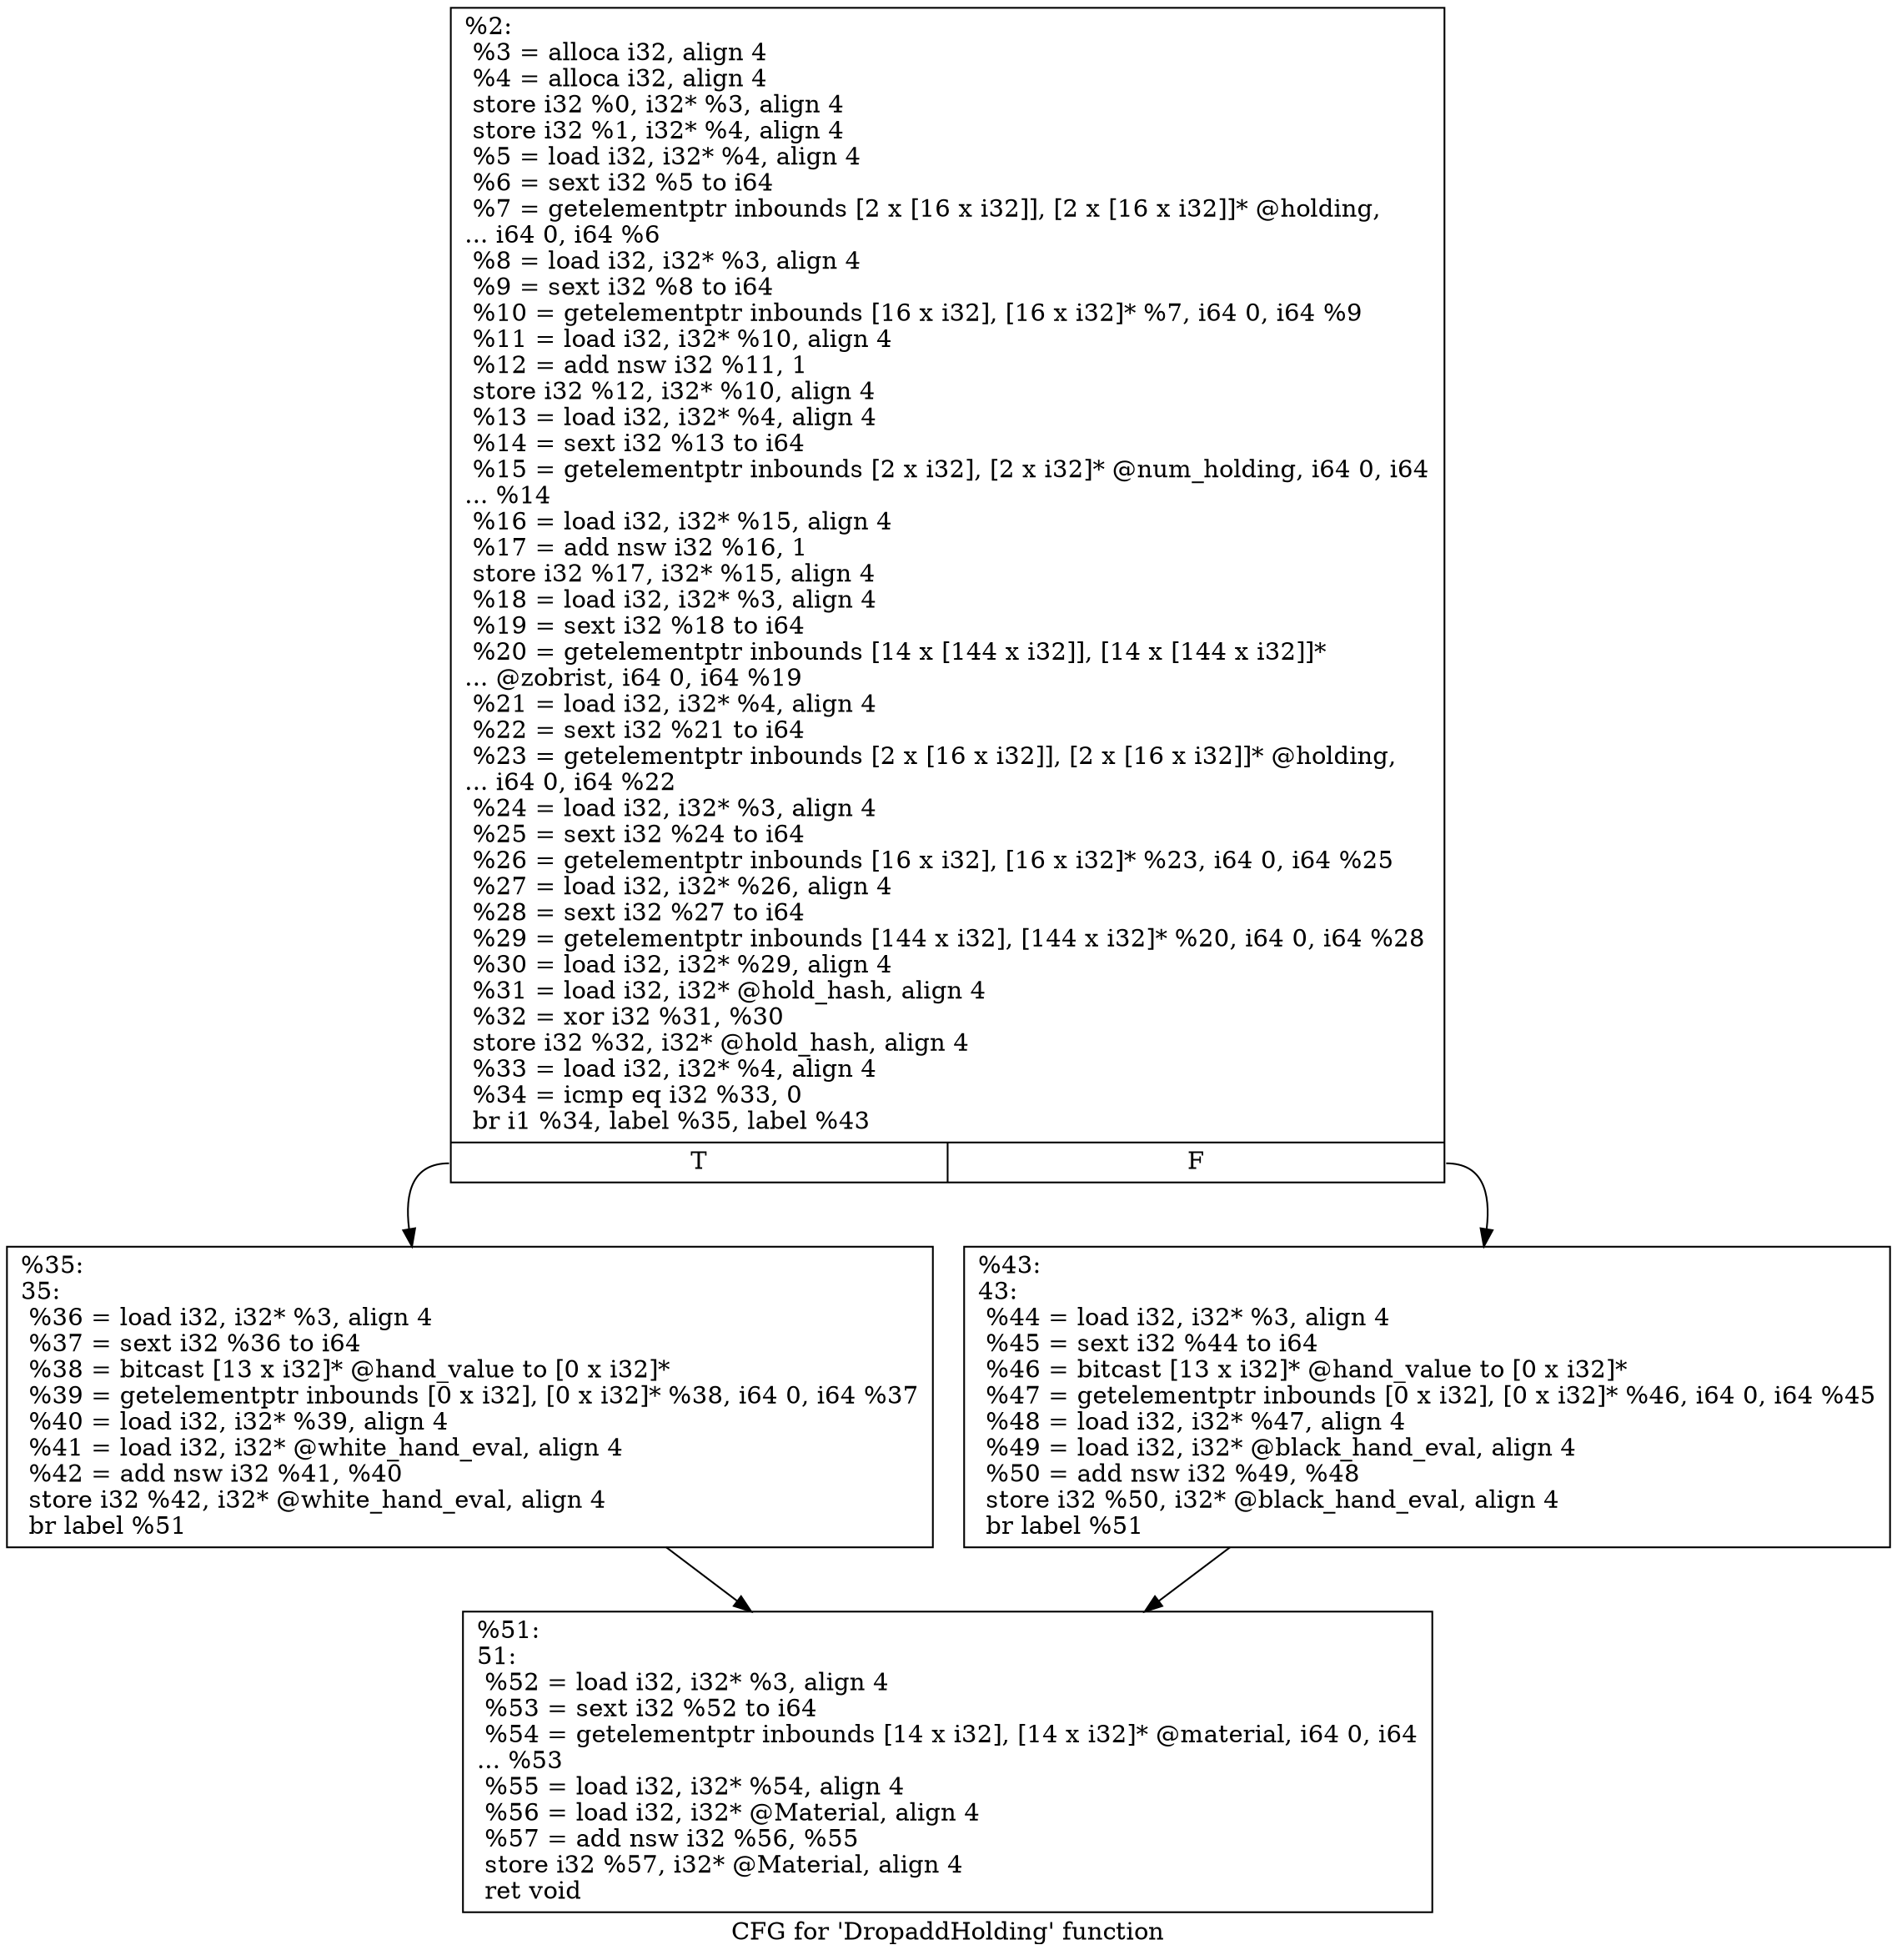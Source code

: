 digraph "CFG for 'DropaddHolding' function" {
	label="CFG for 'DropaddHolding' function";

	Node0x2509f80 [shape=record,label="{%2:\l  %3 = alloca i32, align 4\l  %4 = alloca i32, align 4\l  store i32 %0, i32* %3, align 4\l  store i32 %1, i32* %4, align 4\l  %5 = load i32, i32* %4, align 4\l  %6 = sext i32 %5 to i64\l  %7 = getelementptr inbounds [2 x [16 x i32]], [2 x [16 x i32]]* @holding,\l... i64 0, i64 %6\l  %8 = load i32, i32* %3, align 4\l  %9 = sext i32 %8 to i64\l  %10 = getelementptr inbounds [16 x i32], [16 x i32]* %7, i64 0, i64 %9\l  %11 = load i32, i32* %10, align 4\l  %12 = add nsw i32 %11, 1\l  store i32 %12, i32* %10, align 4\l  %13 = load i32, i32* %4, align 4\l  %14 = sext i32 %13 to i64\l  %15 = getelementptr inbounds [2 x i32], [2 x i32]* @num_holding, i64 0, i64\l... %14\l  %16 = load i32, i32* %15, align 4\l  %17 = add nsw i32 %16, 1\l  store i32 %17, i32* %15, align 4\l  %18 = load i32, i32* %3, align 4\l  %19 = sext i32 %18 to i64\l  %20 = getelementptr inbounds [14 x [144 x i32]], [14 x [144 x i32]]*\l... @zobrist, i64 0, i64 %19\l  %21 = load i32, i32* %4, align 4\l  %22 = sext i32 %21 to i64\l  %23 = getelementptr inbounds [2 x [16 x i32]], [2 x [16 x i32]]* @holding,\l... i64 0, i64 %22\l  %24 = load i32, i32* %3, align 4\l  %25 = sext i32 %24 to i64\l  %26 = getelementptr inbounds [16 x i32], [16 x i32]* %23, i64 0, i64 %25\l  %27 = load i32, i32* %26, align 4\l  %28 = sext i32 %27 to i64\l  %29 = getelementptr inbounds [144 x i32], [144 x i32]* %20, i64 0, i64 %28\l  %30 = load i32, i32* %29, align 4\l  %31 = load i32, i32* @hold_hash, align 4\l  %32 = xor i32 %31, %30\l  store i32 %32, i32* @hold_hash, align 4\l  %33 = load i32, i32* %4, align 4\l  %34 = icmp eq i32 %33, 0\l  br i1 %34, label %35, label %43\l|{<s0>T|<s1>F}}"];
	Node0x2509f80:s0 -> Node0x250ccf0;
	Node0x2509f80:s1 -> Node0x250cd40;
	Node0x250ccf0 [shape=record,label="{%35:\l35:                                               \l  %36 = load i32, i32* %3, align 4\l  %37 = sext i32 %36 to i64\l  %38 = bitcast [13 x i32]* @hand_value to [0 x i32]*\l  %39 = getelementptr inbounds [0 x i32], [0 x i32]* %38, i64 0, i64 %37\l  %40 = load i32, i32* %39, align 4\l  %41 = load i32, i32* @white_hand_eval, align 4\l  %42 = add nsw i32 %41, %40\l  store i32 %42, i32* @white_hand_eval, align 4\l  br label %51\l}"];
	Node0x250ccf0 -> Node0x250cd90;
	Node0x250cd40 [shape=record,label="{%43:\l43:                                               \l  %44 = load i32, i32* %3, align 4\l  %45 = sext i32 %44 to i64\l  %46 = bitcast [13 x i32]* @hand_value to [0 x i32]*\l  %47 = getelementptr inbounds [0 x i32], [0 x i32]* %46, i64 0, i64 %45\l  %48 = load i32, i32* %47, align 4\l  %49 = load i32, i32* @black_hand_eval, align 4\l  %50 = add nsw i32 %49, %48\l  store i32 %50, i32* @black_hand_eval, align 4\l  br label %51\l}"];
	Node0x250cd40 -> Node0x250cd90;
	Node0x250cd90 [shape=record,label="{%51:\l51:                                               \l  %52 = load i32, i32* %3, align 4\l  %53 = sext i32 %52 to i64\l  %54 = getelementptr inbounds [14 x i32], [14 x i32]* @material, i64 0, i64\l... %53\l  %55 = load i32, i32* %54, align 4\l  %56 = load i32, i32* @Material, align 4\l  %57 = add nsw i32 %56, %55\l  store i32 %57, i32* @Material, align 4\l  ret void\l}"];
}
